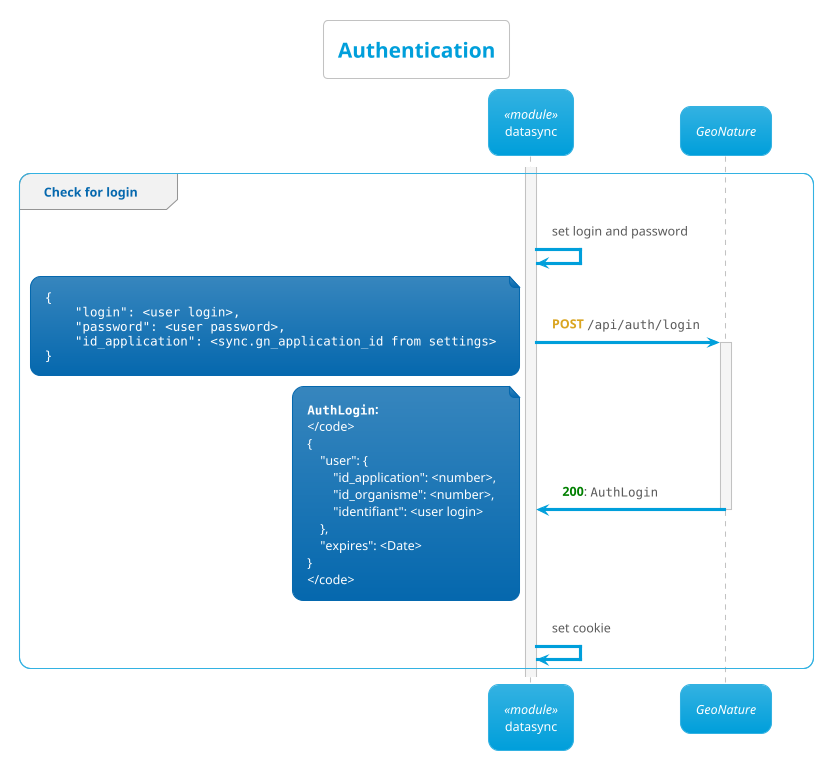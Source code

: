 @startuml

!theme bluegray

skinparam componentStyle uml2
skinparam backgroundColor transparent

title **Authentication**

participant "datasync" as datasync << module >>
participant "//GeoNature//" as gn

activate datasync

group Check for login
    datasync -> datasync : set login and password
    datasync -> gn ++ : <font color="goldenrod">**POST**</font> ""/api/auth/login""
     note left
        <code>
        {
            "login": <user login>,
            "password": <user password>,
            "id_application": <sync.gn_application_id from settings>
        }
        </code>
    end note
    gn -> datasync -- : <font color=green">**200**</font>: ""AuthLogin""
    note left
        **""AuthLogin"":**
        </code>
        {
            "user": {
                "id_application": <number>,
                "id_organisme": <number>,
                "identifiant": <user login>
            },
            "expires": <Date>
        }
        </code>
    end note

    datasync -> datasync : set cookie
end

@enduml